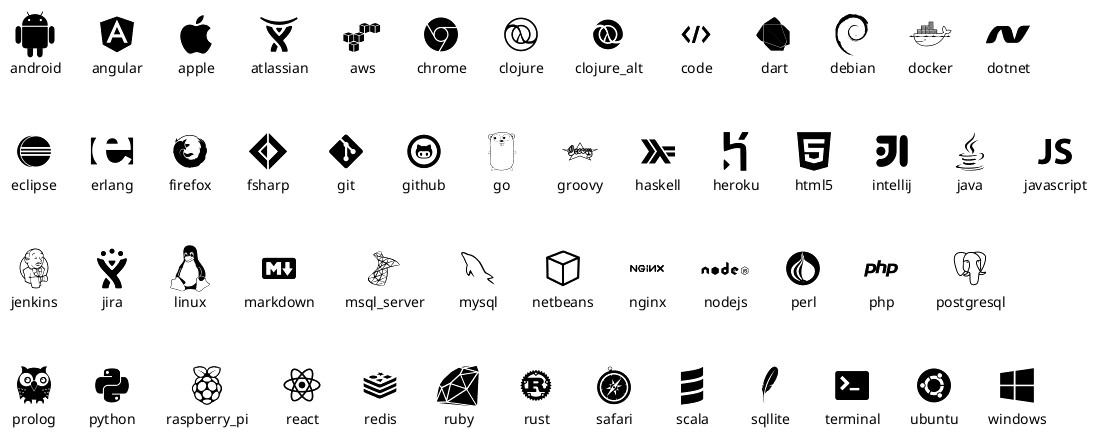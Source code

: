 @startuml

!include <tupadr3/common>

!include <tupadr3/devicons/android>
!include <tupadr3/devicons/angular>
!include <tupadr3/devicons/apple>
!include <tupadr3/devicons/atlassian>
!include <tupadr3/devicons/aws>
!include <tupadr3/devicons/chrome>
!include <tupadr3/devicons/clojure_alt>
!include <tupadr3/devicons/clojure>
!include <tupadr3/devicons/code>
!include <tupadr3/devicons/dart>
!include <tupadr3/devicons/debian>
!include <tupadr3/devicons/docker>
!include <tupadr3/devicons/dotnet>
!include <tupadr3/devicons/eclipse>
!include <tupadr3/devicons/erlang>
!include <tupadr3/devicons/firefox>
!include <tupadr3/devicons/fsharp>
!include <tupadr3/devicons/git>
!include <tupadr3/devicons/github>
!include <tupadr3/devicons/go>
!include <tupadr3/devicons/groovy>
!include <tupadr3/devicons/haskell>
!include <tupadr3/devicons/heroku>
!include <tupadr3/devicons/html5>
!include <tupadr3/devicons/intellij>
!include <tupadr3/devicons/java>
!include <tupadr3/devicons/javascript>
!include <tupadr3/devicons/jenkins>
!include <tupadr3/devicons/jira>
!include <tupadr3/devicons/linux>
!include <tupadr3/devicons/markdown>
!include <tupadr3/devicons/msql_server>
!include <tupadr3/devicons/mysql>
!include <tupadr3/devicons/netbeans>
!include <tupadr3/devicons/nginx>
!include <tupadr3/devicons/nodejs>
!include <tupadr3/devicons/perl>
!include <tupadr3/devicons/php>
!include <tupadr3/devicons/postgresql>
!include <tupadr3/devicons/prolog>
!include <tupadr3/devicons/python>
!include <tupadr3/devicons/raspberry_pi>
!include <tupadr3/devicons/react>
!include <tupadr3/devicons/redis>
!include <tupadr3/devicons/ruby>
!include <tupadr3/devicons/rust>
!include <tupadr3/devicons/safari>
!include <tupadr3/devicons/scala>
!include <tupadr3/devicons/sqllite>
!include <tupadr3/devicons/terminal>
!include <tupadr3/devicons/ubuntu>
!include <tupadr3/devicons/windows>


listsprites

@enduml
